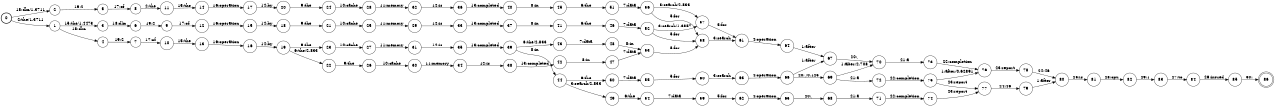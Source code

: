 digraph FST {
rankdir = LR;
size = "8.5,11";
label = "";
center = 1;
orientation = Portrait;
ranksep = "0.4";
nodesep = "0.25";
0 [label = "0", shape = circle, style = bold, fontsize = 14]
	0 -> 1 [label = "2:the/1.3711", fontsize = 14];
	0 -> 2 [label = "18:dkc/1.3711", fontsize = 14];
1 [label = "1", shape = circle, style = solid, fontsize = 14]
	1 -> 3 [label = "15:the/1.4473", fontsize = 14];
	1 -> 4 [label = "18:dkc", fontsize = 14];
2 [label = "2", shape = circle, style = solid, fontsize = 14]
	2 -> 5 [label = "19:2", fontsize = 14];
3 [label = "3", shape = circle, style = solid, fontsize = 14]
	3 -> 6 [label = "18:dkc", fontsize = 14];
4 [label = "4", shape = circle, style = solid, fontsize = 14]
	4 -> 7 [label = "19:2", fontsize = 14];
5 [label = "5", shape = circle, style = solid, fontsize = 14]
	5 -> 8 [label = "17:of", fontsize = 14];
6 [label = "6", shape = circle, style = solid, fontsize = 14]
	6 -> 9 [label = "19:2", fontsize = 14];
7 [label = "7", shape = circle, style = solid, fontsize = 14]
	7 -> 10 [label = "17:of", fontsize = 14];
8 [label = "8", shape = circle, style = solid, fontsize = 14]
	8 -> 11 [label = "2:the", fontsize = 14];
9 [label = "9", shape = circle, style = solid, fontsize = 14]
	9 -> 12 [label = "17:of", fontsize = 14];
10 [label = "10", shape = circle, style = solid, fontsize = 14]
	10 -> 13 [label = "15:the", fontsize = 14];
11 [label = "11", shape = circle, style = solid, fontsize = 14]
	11 -> 14 [label = "15:the", fontsize = 14];
12 [label = "12", shape = circle, style = solid, fontsize = 14]
	12 -> 15 [label = "16:operation", fontsize = 14];
13 [label = "13", shape = circle, style = solid, fontsize = 14]
	13 -> 16 [label = "16:operation", fontsize = 14];
14 [label = "14", shape = circle, style = solid, fontsize = 14]
	14 -> 17 [label = "16:operation", fontsize = 14];
15 [label = "15", shape = circle, style = solid, fontsize = 14]
	15 -> 18 [label = "14:by", fontsize = 14];
16 [label = "16", shape = circle, style = solid, fontsize = 14]
	16 -> 19 [label = "14:by", fontsize = 14];
17 [label = "17", shape = circle, style = solid, fontsize = 14]
	17 -> 20 [label = "14:by", fontsize = 14];
18 [label = "18", shape = circle, style = solid, fontsize = 14]
	18 -> 21 [label = "9:the", fontsize = 14];
19 [label = "19", shape = circle, style = solid, fontsize = 14]
	19 -> 22 [label = "6:the/2.833", fontsize = 14];
	19 -> 23 [label = "9:the", fontsize = 14];
20 [label = "20", shape = circle, style = solid, fontsize = 14]
	20 -> 24 [label = "9:the", fontsize = 14];
21 [label = "21", shape = circle, style = solid, fontsize = 14]
	21 -> 25 [label = "10:cache", fontsize = 14];
22 [label = "22", shape = circle, style = solid, fontsize = 14]
	22 -> 26 [label = "9:the", fontsize = 14];
23 [label = "23", shape = circle, style = solid, fontsize = 14]
	23 -> 27 [label = "10:cache", fontsize = 14];
24 [label = "24", shape = circle, style = solid, fontsize = 14]
	24 -> 28 [label = "10:cache", fontsize = 14];
25 [label = "25", shape = circle, style = solid, fontsize = 14]
	25 -> 29 [label = "11:memory", fontsize = 14];
26 [label = "26", shape = circle, style = solid, fontsize = 14]
	26 -> 30 [label = "10:cache", fontsize = 14];
27 [label = "27", shape = circle, style = solid, fontsize = 14]
	27 -> 31 [label = "11:memory", fontsize = 14];
28 [label = "28", shape = circle, style = solid, fontsize = 14]
	28 -> 32 [label = "11:memory", fontsize = 14];
29 [label = "29", shape = circle, style = solid, fontsize = 14]
	29 -> 33 [label = "12:is", fontsize = 14];
30 [label = "30", shape = circle, style = solid, fontsize = 14]
	30 -> 34 [label = "11:memory", fontsize = 14];
31 [label = "31", shape = circle, style = solid, fontsize = 14]
	31 -> 35 [label = "12:is", fontsize = 14];
32 [label = "32", shape = circle, style = solid, fontsize = 14]
	32 -> 36 [label = "12:is", fontsize = 14];
33 [label = "33", shape = circle, style = solid, fontsize = 14]
	33 -> 37 [label = "13:completed", fontsize = 14];
34 [label = "34", shape = circle, style = solid, fontsize = 14]
	34 -> 38 [label = "12:is", fontsize = 14];
35 [label = "35", shape = circle, style = solid, fontsize = 14]
	35 -> 39 [label = "13:completed", fontsize = 14];
36 [label = "36", shape = circle, style = solid, fontsize = 14]
	36 -> 40 [label = "13:completed", fontsize = 14];
37 [label = "37", shape = circle, style = solid, fontsize = 14]
	37 -> 41 [label = "8:in", fontsize = 14];
38 [label = "38", shape = circle, style = solid, fontsize = 14]
	38 -> 42 [label = "13:completed", fontsize = 14];
39 [label = "39", shape = circle, style = solid, fontsize = 14]
	39 -> 43 [label = "6:the/2.833", fontsize = 14];
	39 -> 44 [label = "8:in", fontsize = 14];
40 [label = "40", shape = circle, style = solid, fontsize = 14]
	40 -> 45 [label = "8:in", fontsize = 14];
41 [label = "41", shape = circle, style = solid, fontsize = 14]
	41 -> 46 [label = "6:the", fontsize = 14];
42 [label = "42", shape = circle, style = solid, fontsize = 14]
	42 -> 47 [label = "8:in", fontsize = 14];
43 [label = "43", shape = circle, style = solid, fontsize = 14]
	43 -> 48 [label = "7:data", fontsize = 14];
44 [label = "44", shape = circle, style = solid, fontsize = 14]
	44 -> 50 [label = "6:the", fontsize = 14];
	44 -> 49 [label = "3:search/2.833", fontsize = 14];
45 [label = "45", shape = circle, style = solid, fontsize = 14]
	45 -> 51 [label = "6:the", fontsize = 14];
46 [label = "46", shape = circle, style = solid, fontsize = 14]
	46 -> 52 [label = "7:data", fontsize = 14];
47 [label = "47", shape = circle, style = solid, fontsize = 14]
	47 -> 53 [label = "7:data", fontsize = 14];
48 [label = "48", shape = circle, style = solid, fontsize = 14]
	48 -> 53 [label = "8:in", fontsize = 14];
49 [label = "49", shape = circle, style = solid, fontsize = 14]
	49 -> 54 [label = "6:the", fontsize = 14];
50 [label = "50", shape = circle, style = solid, fontsize = 14]
	50 -> 55 [label = "7:data", fontsize = 14];
51 [label = "51", shape = circle, style = solid, fontsize = 14]
	51 -> 56 [label = "7:data", fontsize = 14];
52 [label = "52", shape = circle, style = solid, fontsize = 14]
	52 -> 57 [label = "3:search/1.3857", fontsize = 14];
	52 -> 58 [label = "5:for", fontsize = 14];
53 [label = "53", shape = circle, style = solid, fontsize = 14]
	53 -> 58 [label = "5:for", fontsize = 14];
54 [label = "54", shape = circle, style = solid, fontsize = 14]
	54 -> 59 [label = "7:data", fontsize = 14];
55 [label = "55", shape = circle, style = solid, fontsize = 14]
	55 -> 60 [label = "5:for", fontsize = 14];
56 [label = "56", shape = circle, style = solid, fontsize = 14]
	56 -> 57 [label = "3:search/2.833", fontsize = 14];
	56 -> 58 [label = "5:for", fontsize = 14];
57 [label = "57", shape = circle, style = solid, fontsize = 14]
	57 -> 61 [label = "5:for", fontsize = 14];
58 [label = "58", shape = circle, style = solid, fontsize = 14]
	58 -> 61 [label = "3:search", fontsize = 14];
59 [label = "59", shape = circle, style = solid, fontsize = 14]
	59 -> 62 [label = "5:for", fontsize = 14];
60 [label = "60", shape = circle, style = solid, fontsize = 14]
	60 -> 63 [label = "3:search", fontsize = 14];
61 [label = "61", shape = circle, style = solid, fontsize = 14]
	61 -> 64 [label = "4:operation", fontsize = 14];
62 [label = "62", shape = circle, style = solid, fontsize = 14]
	62 -> 65 [label = "4:operation", fontsize = 14];
63 [label = "63", shape = circle, style = solid, fontsize = 14]
	63 -> 66 [label = "4:operation", fontsize = 14];
64 [label = "64", shape = circle, style = solid, fontsize = 14]
	64 -> 67 [label = "1:after", fontsize = 14];
65 [label = "65", shape = circle, style = solid, fontsize = 14]
	65 -> 68 [label = "20:,", fontsize = 14];
66 [label = "66", shape = circle, style = solid, fontsize = 14]
	66 -> 67 [label = "1:after", fontsize = 14];
	66 -> 69 [label = "20:,/0.125", fontsize = 14];
67 [label = "67", shape = circle, style = solid, fontsize = 14]
	67 -> 70 [label = "20:,", fontsize = 14];
68 [label = "68", shape = circle, style = solid, fontsize = 14]
	68 -> 71 [label = "21:a", fontsize = 14];
69 [label = "69", shape = circle, style = solid, fontsize = 14]
	69 -> 70 [label = "1:after/2.708", fontsize = 14];
	69 -> 72 [label = "21:a", fontsize = 14];
70 [label = "70", shape = circle, style = solid, fontsize = 14]
	70 -> 73 [label = "21:a", fontsize = 14];
71 [label = "71", shape = circle, style = solid, fontsize = 14]
	71 -> 74 [label = "22:completion", fontsize = 14];
72 [label = "72", shape = circle, style = solid, fontsize = 14]
	72 -> 75 [label = "22:completion", fontsize = 14];
73 [label = "73", shape = circle, style = solid, fontsize = 14]
	73 -> 76 [label = "22:completion", fontsize = 14];
74 [label = "74", shape = circle, style = solid, fontsize = 14]
	74 -> 77 [label = "23:report", fontsize = 14];
75 [label = "75", shape = circle, style = solid, fontsize = 14]
	75 -> 76 [label = "1:after/0.62891", fontsize = 14];
	75 -> 77 [label = "23:report", fontsize = 14];
76 [label = "76", shape = circle, style = solid, fontsize = 14]
	76 -> 78 [label = "23:report", fontsize = 14];
77 [label = "77", shape = circle, style = solid, fontsize = 14]
	77 -> 79 [label = "24:46", fontsize = 14];
78 [label = "78", shape = circle, style = solid, fontsize = 14]
	78 -> 80 [label = "24:46", fontsize = 14];
79 [label = "79", shape = circle, style = solid, fontsize = 14]
	79 -> 80 [label = "1:after", fontsize = 14];
80 [label = "80", shape = circle, style = solid, fontsize = 14]
	80 -> 81 [label = "25:is", fontsize = 14];
81 [label = "81", shape = circle, style = solid, fontsize = 14]
	81 -> 82 [label = "28:cpu", fontsize = 14];
82 [label = "82", shape = circle, style = solid, fontsize = 14]
	82 -> 83 [label = "29:1", fontsize = 14];
83 [label = "83", shape = circle, style = solid, fontsize = 14]
	83 -> 84 [label = "27:to", fontsize = 14];
84 [label = "84", shape = circle, style = solid, fontsize = 14]
	84 -> 85 [label = "26:issued", fontsize = 14];
85 [label = "85", shape = circle, style = solid, fontsize = 14]
	85 -> 86 [label = "30:.", fontsize = 14];
86 [label = "86", shape = doublecircle, style = solid, fontsize = 14]
}
